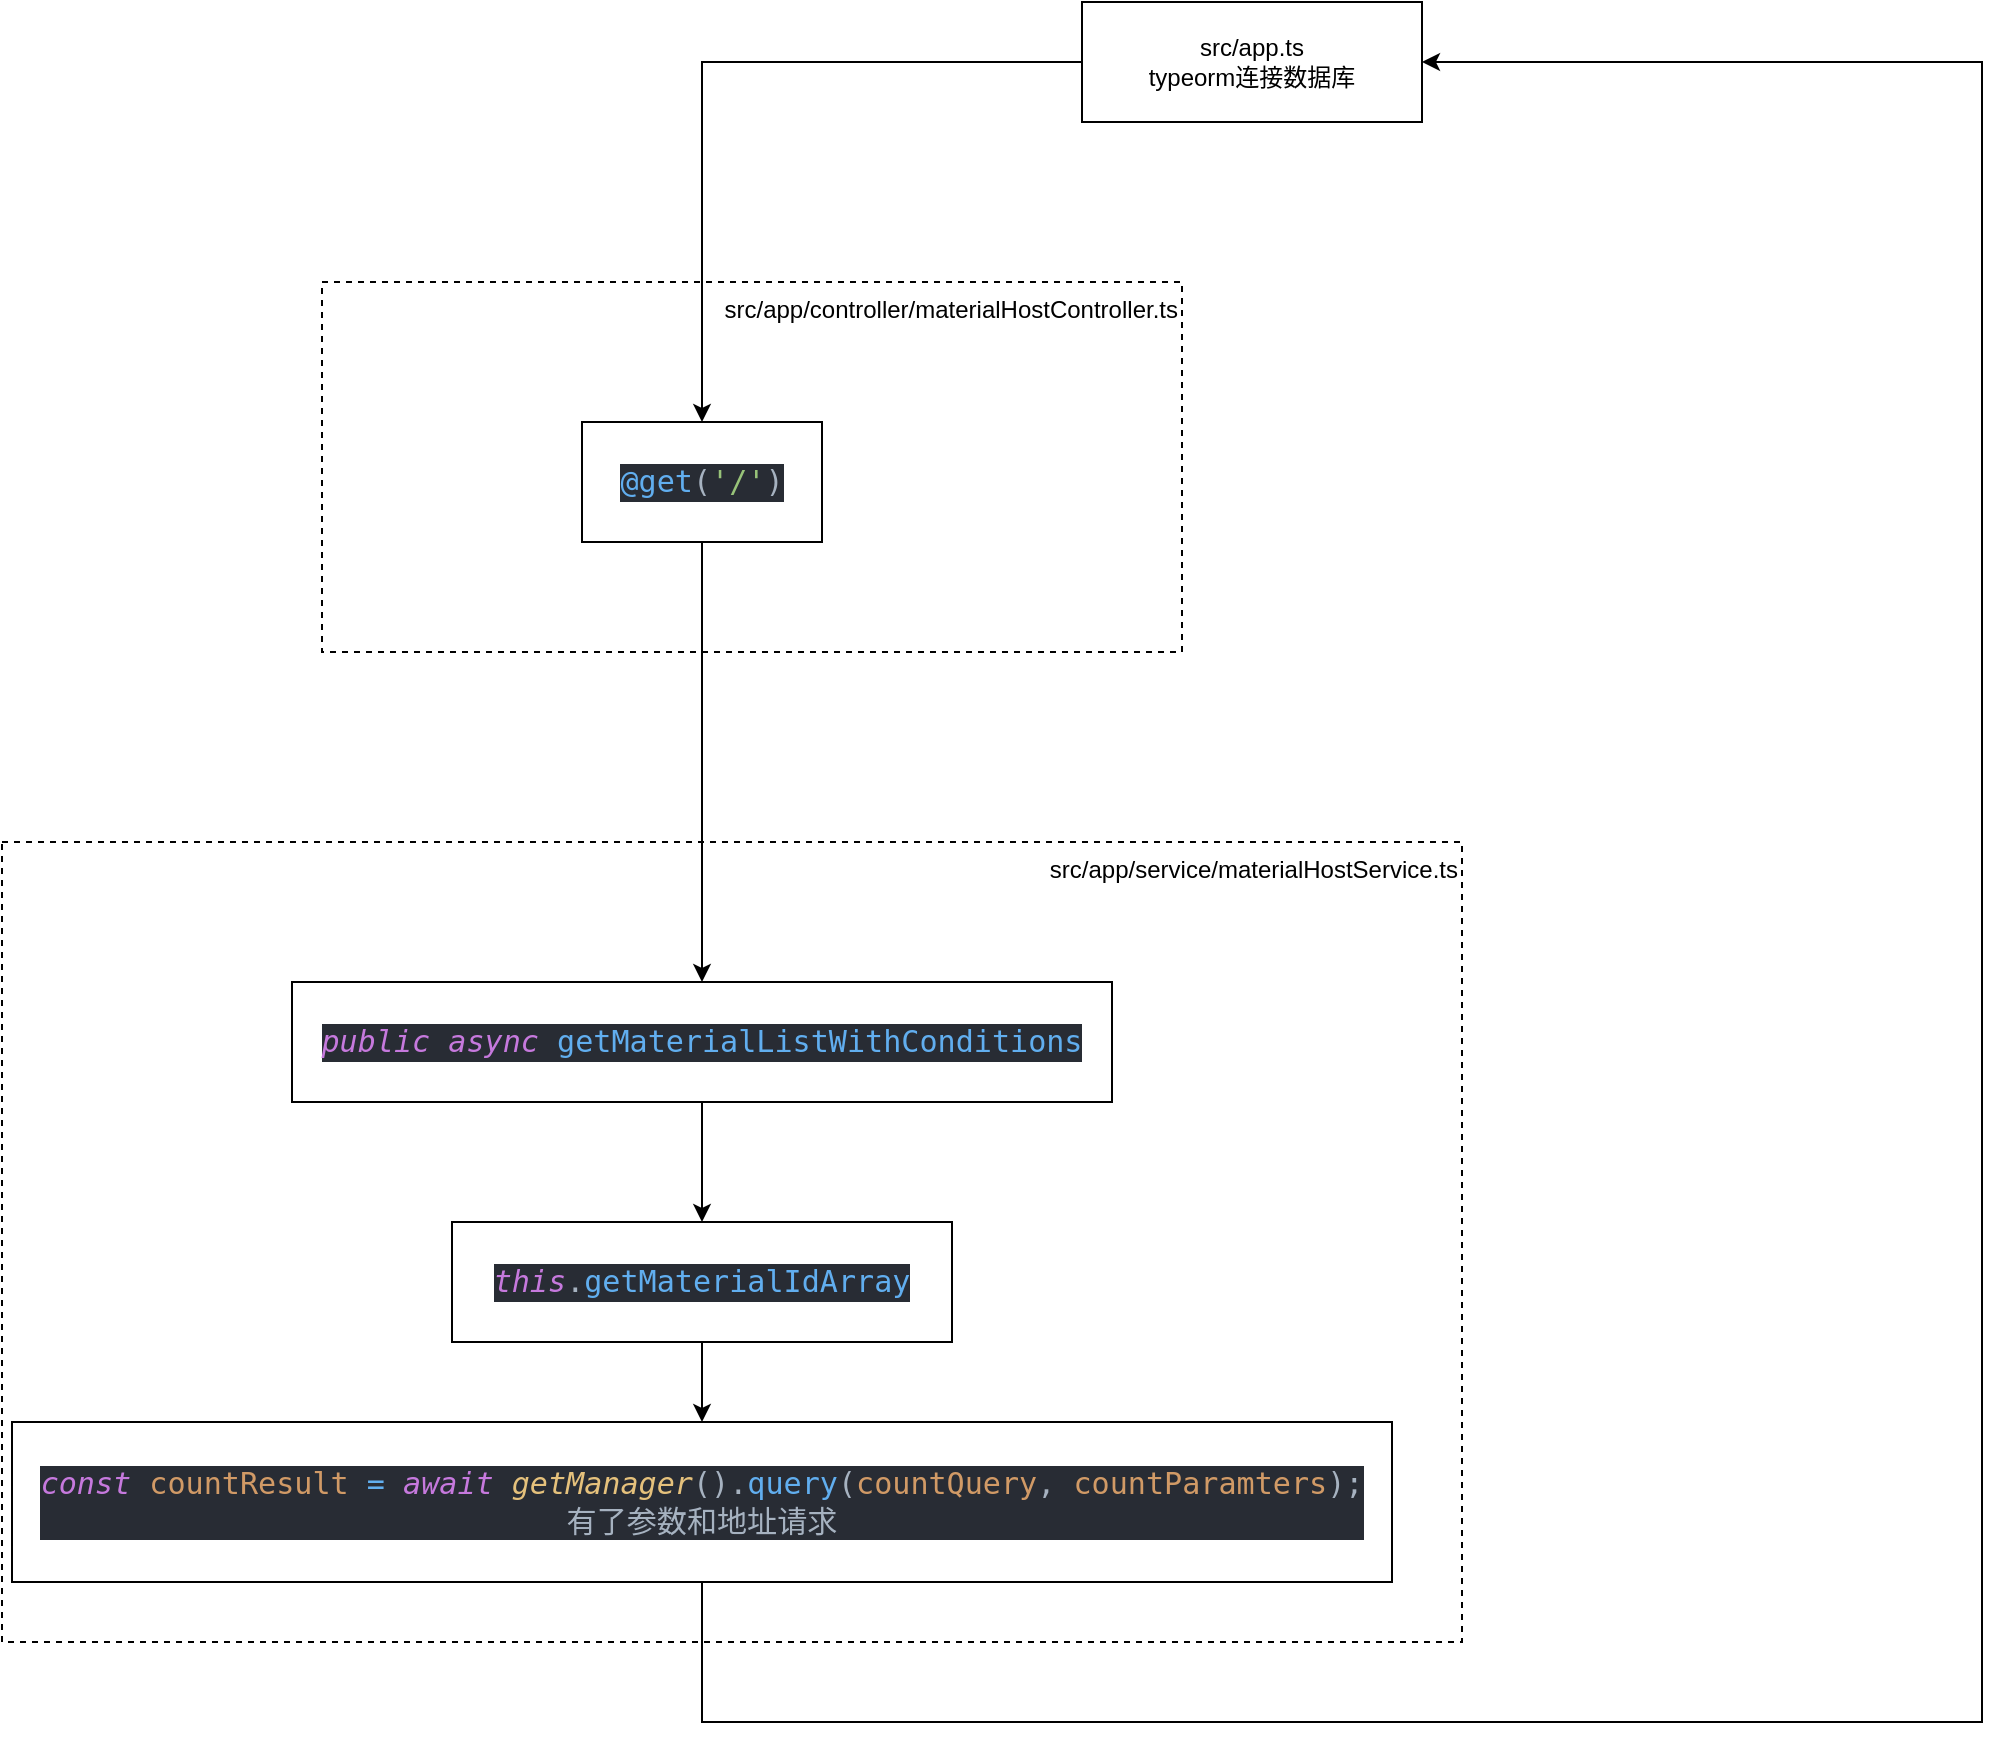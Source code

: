 <mxfile version="15.0.3" type="github">
  <diagram id="xgqSkNKWqGXnJpBBqUsw" name="Page-1">
    <mxGraphModel dx="1722" dy="591" grid="1" gridSize="10" guides="1" tooltips="1" connect="1" arrows="1" fold="1" page="1" pageScale="1" pageWidth="827" pageHeight="1169" math="0" shadow="0">
      <root>
        <mxCell id="0" />
        <mxCell id="1" parent="0" />
        <mxCell id="6Pa_dySf2H8fRxNGPGET-24" value="&lt;span style=&quot;text-align: center&quot;&gt;src/app/service/&lt;/span&gt;&lt;span style=&quot;text-align: center&quot;&gt;materialHostService.ts&lt;/span&gt;" style="rounded=0;whiteSpace=wrap;html=1;dashed=1;fillColor=none;align=right;verticalAlign=top;" vertex="1" parent="1">
          <mxGeometry x="-430" y="440" width="730" height="400" as="geometry" />
        </mxCell>
        <mxCell id="6Pa_dySf2H8fRxNGPGET-22" value="&lt;span&gt;src/app/controller/&lt;/span&gt;&lt;span&gt;materialHostController.ts&lt;/span&gt;&lt;span&gt;&lt;br&gt;&lt;/span&gt;" style="rounded=0;whiteSpace=wrap;html=1;fillColor=none;verticalAlign=top;align=right;dashed=1;" vertex="1" parent="1">
          <mxGeometry x="-270" y="160" width="430" height="185" as="geometry" />
        </mxCell>
        <mxCell id="6Pa_dySf2H8fRxNGPGET-23" style="edgeStyle=orthogonalEdgeStyle;rounded=0;orthogonalLoop=1;jettySize=auto;html=1;" edge="1" parent="1" source="6Pa_dySf2H8fRxNGPGET-1" target="6Pa_dySf2H8fRxNGPGET-6">
          <mxGeometry relative="1" as="geometry" />
        </mxCell>
        <mxCell id="6Pa_dySf2H8fRxNGPGET-1" value="src/app.ts&lt;br&gt;typeorm连接数据库" style="rounded=0;whiteSpace=wrap;html=1;" vertex="1" parent="1">
          <mxGeometry x="110" y="20" width="170" height="60" as="geometry" />
        </mxCell>
        <mxCell id="6Pa_dySf2H8fRxNGPGET-26" style="edgeStyle=orthogonalEdgeStyle;rounded=0;orthogonalLoop=1;jettySize=auto;html=1;" edge="1" parent="1" source="6Pa_dySf2H8fRxNGPGET-6" target="6Pa_dySf2H8fRxNGPGET-10">
          <mxGeometry relative="1" as="geometry" />
        </mxCell>
        <mxCell id="6Pa_dySf2H8fRxNGPGET-6" value="&lt;pre style=&quot;background-color: #282c34 ; color: #abb2bf ; font-family: &amp;#34;menlo&amp;#34; , monospace ; font-size: 11.3pt&quot;&gt;&lt;span style=&quot;color: #61aeef&quot;&gt;@get&lt;/span&gt;&lt;span style=&quot;color: #a6b2c0&quot;&gt;(&lt;/span&gt;&lt;span style=&quot;color: #98c379&quot;&gt;&#39;/&#39;&lt;/span&gt;&lt;span style=&quot;color: #a6b2c0&quot;&gt;)&lt;/span&gt;&lt;/pre&gt;" style="whiteSpace=wrap;html=1;" vertex="1" parent="1">
          <mxGeometry x="-140" y="230" width="120" height="60" as="geometry" />
        </mxCell>
        <mxCell id="6Pa_dySf2H8fRxNGPGET-15" style="edgeStyle=orthogonalEdgeStyle;rounded=0;orthogonalLoop=1;jettySize=auto;html=1;" edge="1" parent="1" source="6Pa_dySf2H8fRxNGPGET-10" target="6Pa_dySf2H8fRxNGPGET-14">
          <mxGeometry relative="1" as="geometry" />
        </mxCell>
        <mxCell id="6Pa_dySf2H8fRxNGPGET-10" value="&lt;pre style=&quot;background-color: #282c34 ; color: #abb2bf ; font-family: &amp;#34;menlo&amp;#34; , monospace ; font-size: 11.3pt&quot;&gt;&lt;span style=&quot;color: #c679dd ; font-style: italic&quot;&gt;public async &lt;/span&gt;&lt;span style=&quot;color: #61aeef&quot;&gt;getMaterialListWithConditions&lt;/span&gt;&lt;/pre&gt;" style="whiteSpace=wrap;html=1;" vertex="1" parent="1">
          <mxGeometry x="-285" y="510" width="410" height="60" as="geometry" />
        </mxCell>
        <mxCell id="6Pa_dySf2H8fRxNGPGET-17" style="edgeStyle=orthogonalEdgeStyle;rounded=0;orthogonalLoop=1;jettySize=auto;html=1;" edge="1" parent="1" source="6Pa_dySf2H8fRxNGPGET-14" target="6Pa_dySf2H8fRxNGPGET-16">
          <mxGeometry relative="1" as="geometry" />
        </mxCell>
        <mxCell id="6Pa_dySf2H8fRxNGPGET-14" value="&lt;pre style=&quot;background-color: #282c34 ; color: #abb2bf ; font-family: &amp;#34;menlo&amp;#34; , monospace ; font-size: 11.3pt&quot;&gt;&lt;span style=&quot;color: #c679dd ; font-style: italic&quot;&gt;this&lt;/span&gt;&lt;span style=&quot;color: #a6b2c0&quot;&gt;.&lt;/span&gt;&lt;span style=&quot;color: #61aeef&quot;&gt;getMaterialIdArray&lt;/span&gt;&lt;/pre&gt;" style="rounded=0;whiteSpace=wrap;html=1;" vertex="1" parent="1">
          <mxGeometry x="-205" y="630" width="250" height="60" as="geometry" />
        </mxCell>
        <mxCell id="6Pa_dySf2H8fRxNGPGET-18" style="edgeStyle=orthogonalEdgeStyle;rounded=0;orthogonalLoop=1;jettySize=auto;html=1;entryX=1;entryY=0.5;entryDx=0;entryDy=0;" edge="1" parent="1" source="6Pa_dySf2H8fRxNGPGET-16" target="6Pa_dySf2H8fRxNGPGET-1">
          <mxGeometry relative="1" as="geometry">
            <Array as="points">
              <mxPoint x="-80" y="880" />
              <mxPoint x="560" y="880" />
              <mxPoint x="560" y="50" />
            </Array>
          </mxGeometry>
        </mxCell>
        <mxCell id="6Pa_dySf2H8fRxNGPGET-16" value="&lt;pre style=&quot;background-color: #282c34 ; color: #abb2bf ; font-family: &amp;#34;menlo&amp;#34; , monospace ; font-size: 11.3pt&quot;&gt;&lt;span style=&quot;color: #c679dd ; font-style: italic&quot;&gt;const &lt;/span&gt;&lt;span style=&quot;color: #d19a66&quot;&gt;countResult &lt;/span&gt;&lt;span style=&quot;color: #61afef&quot;&gt;= &lt;/span&gt;&lt;span style=&quot;color: #c679dd ; font-style: italic&quot;&gt;await &lt;/span&gt;&lt;span style=&quot;color: #e5c17c ; font-style: italic&quot;&gt;getManager&lt;/span&gt;&lt;span style=&quot;color: #a6b2c0&quot;&gt;().&lt;/span&gt;&lt;span style=&quot;color: #61aeef&quot;&gt;query&lt;/span&gt;&lt;span style=&quot;color: #a6b2c0&quot;&gt;(&lt;/span&gt;&lt;span style=&quot;color: #d19a66&quot;&gt;countQuery&lt;/span&gt;&lt;span style=&quot;color: #a6b2c0&quot;&gt;, &lt;/span&gt;&lt;span style=&quot;color: #d19a66&quot;&gt;countParamters&lt;/span&gt;&lt;span style=&quot;color: #a6b2c0&quot;&gt;);&lt;br/&gt;有了参数和地址请求&lt;/span&gt;&lt;/pre&gt;" style="whiteSpace=wrap;html=1;" vertex="1" parent="1">
          <mxGeometry x="-425" y="730" width="690" height="80" as="geometry" />
        </mxCell>
      </root>
    </mxGraphModel>
  </diagram>
</mxfile>
